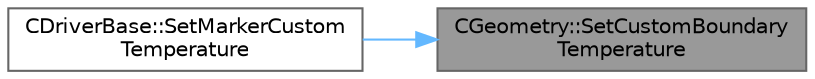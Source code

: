 digraph "CGeometry::SetCustomBoundaryTemperature"
{
 // LATEX_PDF_SIZE
  bgcolor="transparent";
  edge [fontname=Helvetica,fontsize=10,labelfontname=Helvetica,labelfontsize=10];
  node [fontname=Helvetica,fontsize=10,shape=box,height=0.2,width=0.4];
  rankdir="RL";
  Node1 [id="Node000001",label="CGeometry::SetCustomBoundary\lTemperature",height=0.2,width=0.4,color="gray40", fillcolor="grey60", style="filled", fontcolor="black",tooltip="Set the value of the customized temperature at a specified vertex on a specified marker."];
  Node1 -> Node2 [id="edge1_Node000001_Node000002",dir="back",color="steelblue1",style="solid",tooltip=" "];
  Node2 [id="Node000002",label="CDriverBase::SetMarkerCustom\lTemperature",height=0.2,width=0.4,color="grey40", fillcolor="white", style="filled",URL="$group__PySU2.html#ga2e4372da557bb70773c40c41ada63536",tooltip="Set the temperature of a vertex on a specified marker (MARKER_PYTHON_CUSTOM)."];
}
